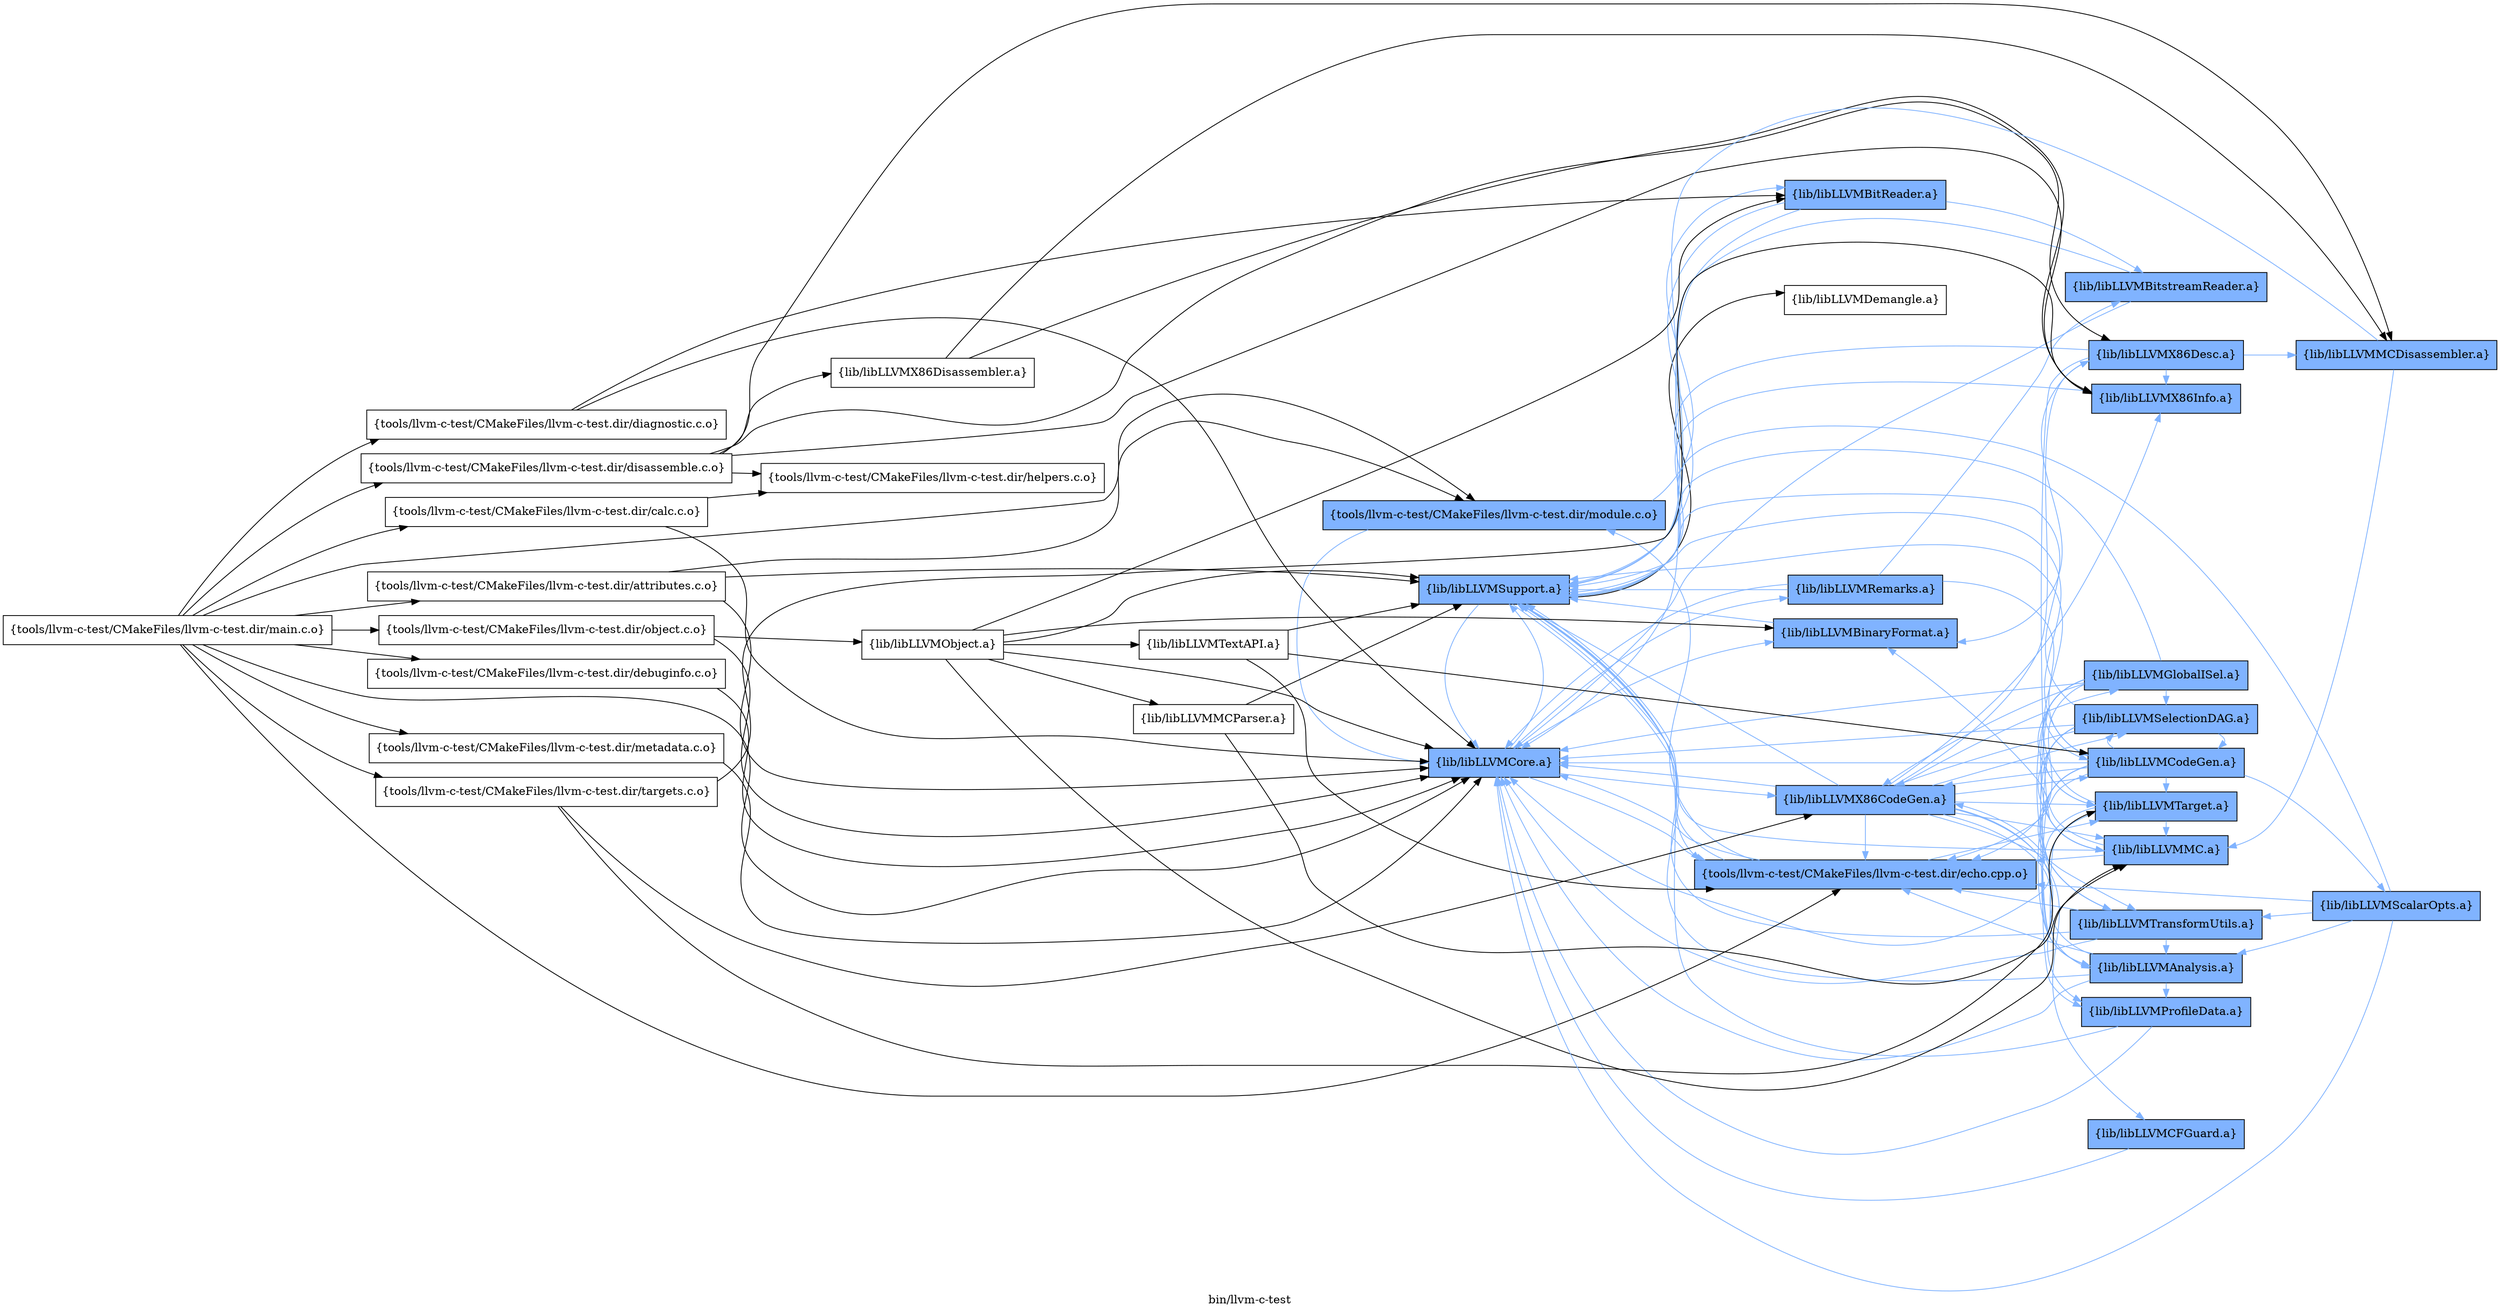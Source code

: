 digraph "bin/llvm-c-test" {
	label="bin/llvm-c-test";
	rankdir=LR;
	{ rank=same; Node0x5565948915d8;  }
	{ rank=same; Node0x55659489b3a8; Node0x556594895a48; Node0x556594897258;  }
	{ rank=same; Node0x556594895f98; Node0x55659489a4a8; Node0x556594894238; Node0x55659489bdf8; Node0x556594894a58; Node0x556594893e28;  }
	{ rank=same; Node0x55659489c2a8; Node0x556594896d08; Node0x556594890778; Node0x556594895048; Node0x55659488dfc8; Node0x556594890c78; Node0x55659489dbf8; Node0x55659489d3d8; Node0x55659489a098; Node0x556594894508; Node0x55659489cde8; Node0x5565948910d8;  }

	Node0x5565948915d8 [shape=record,shape=box,group=0,label="{tools/llvm-c-test/CMakeFiles/llvm-c-test.dir/attributes.c.o}"];
	Node0x5565948915d8 -> Node0x55659489b3a8;
	Node0x5565948915d8 -> Node0x556594895a48;
	Node0x5565948915d8 -> Node0x556594897258;
	Node0x55659489b3a8 [shape=record,shape=box,group=1,style=filled,fillcolor="0.600000 0.5 1",label="{tools/llvm-c-test/CMakeFiles/llvm-c-test.dir/module.c.o}"];
	Node0x55659489b3a8 -> Node0x556594895f98[color="0.600000 0.5 1"];
	Node0x55659489b3a8 -> Node0x556594895a48[color="0.600000 0.5 1"];
	Node0x556594895a48 [shape=record,shape=box,group=1,style=filled,fillcolor="0.600000 0.5 1",label="{lib/libLLVMCore.a}"];
	Node0x556594895a48 -> Node0x556594897258[color="0.600000 0.5 1"];
	Node0x556594895a48 -> Node0x55659489a4a8[color="0.600000 0.5 1"];
	Node0x556594895a48 -> Node0x556594894238[color="0.600000 0.5 1"];
	Node0x556594895a48 -> Node0x55659489bdf8[color="0.600000 0.5 1"];
	Node0x556594895a48 -> Node0x556594894a58[color="0.600000 0.5 1"];
	Node0x556594897258 [shape=record,shape=box,group=1,style=filled,fillcolor="0.600000 0.5 1",label="{lib/libLLVMSupport.a}"];
	Node0x556594897258 -> Node0x556594894238[color="0.600000 0.5 1"];
	Node0x556594897258 -> Node0x556594895a48[color="0.600000 0.5 1"];
	Node0x556594897258 -> Node0x556594893e28;
	Node0x556594891268 [shape=record,shape=box,group=0,label="{tools/llvm-c-test/CMakeFiles/llvm-c-test.dir/calc.c.o}"];
	Node0x556594891268 -> Node0x556594893ab8;
	Node0x556594891268 -> Node0x556594895a48;
	Node0x556594893ab8 [shape=record,shape=box,group=0,label="{tools/llvm-c-test/CMakeFiles/llvm-c-test.dir/helpers.c.o}"];
	Node0x556594890688 [shape=record,shape=box,group=0,label="{tools/llvm-c-test/CMakeFiles/llvm-c-test.dir/debuginfo.c.o}"];
	Node0x556594890688 -> Node0x556594895a48;
	Node0x5565948904a8 [shape=record,shape=box,group=0,label="{tools/llvm-c-test/CMakeFiles/llvm-c-test.dir/diagnostic.c.o}"];
	Node0x5565948904a8 -> Node0x556594895f98;
	Node0x5565948904a8 -> Node0x556594895a48;
	Node0x556594895f98 [shape=record,shape=box,group=1,style=filled,fillcolor="0.600000 0.5 1",label="{lib/libLLVMBitReader.a}"];
	Node0x556594895f98 -> Node0x556594895a48[color="0.600000 0.5 1"];
	Node0x556594895f98 -> Node0x556594897258[color="0.600000 0.5 1"];
	Node0x556594895f98 -> Node0x55659489c2a8[color="0.600000 0.5 1"];
	Node0x556594894a08 [shape=record,shape=box,group=0,label="{tools/llvm-c-test/CMakeFiles/llvm-c-test.dir/disassemble.c.o}"];
	Node0x556594894a08 -> Node0x556594893ab8;
	Node0x556594894a08 -> Node0x556594894508;
	Node0x556594894a08 -> Node0x5565948954f8;
	Node0x556594894a08 -> Node0x556594895048;
	Node0x556594894a08 -> Node0x5565948968f8;
	Node0x556594894508 [shape=record,shape=box,group=1,style=filled,fillcolor="0.600000 0.5 1",label="{lib/libLLVMX86Desc.a}"];
	Node0x556594894508 -> Node0x556594895048[color="0.600000 0.5 1"];
	Node0x556594894508 -> Node0x5565948968f8[color="0.600000 0.5 1"];
	Node0x556594894508 -> Node0x556594897258[color="0.600000 0.5 1"];
	Node0x556594894508 -> Node0x55659489a098[color="0.600000 0.5 1"];
	Node0x556594894508 -> Node0x55659489a4a8[color="0.600000 0.5 1"];
	Node0x5565948954f8 [shape=record,shape=box,group=0,label="{lib/libLLVMX86Disassembler.a}"];
	Node0x5565948954f8 -> Node0x556594895048;
	Node0x5565948954f8 -> Node0x5565948968f8;
	Node0x556594895048 [shape=record,shape=box,group=1,style=filled,fillcolor="0.600000 0.5 1",label="{lib/libLLVMX86Info.a}"];
	Node0x556594895048 -> Node0x556594897258[color="0.600000 0.5 1"];
	Node0x5565948968f8 [shape=record,shape=box,group=1,style=filled,fillcolor="0.600000 0.5 1",label="{lib/libLLVMMCDisassembler.a}"];
	Node0x5565948968f8 -> Node0x556594897258[color="0.600000 0.5 1"];
	Node0x5565948968f8 -> Node0x55659489a098[color="0.600000 0.5 1"];
	Node0x556594894238 [shape=record,shape=box,group=1,style=filled,fillcolor="0.600000 0.5 1",label="{tools/llvm-c-test/CMakeFiles/llvm-c-test.dir/echo.cpp.o}"];
	Node0x556594894238 -> Node0x55659489b3a8[color="0.600000 0.5 1"];
	Node0x556594894238 -> Node0x556594895a48[color="0.600000 0.5 1"];
	Node0x556594894238 -> Node0x556594897258[color="0.600000 0.5 1"];
	Node0x556594894238 -> Node0x556594896d08[color="0.600000 0.5 1"];
	Node0x556594896d08 [shape=record,shape=box,group=1,style=filled,fillcolor="0.600000 0.5 1",label="{lib/libLLVMTarget.a}"];
	Node0x556594896d08 -> Node0x556594895a48[color="0.600000 0.5 1"];
	Node0x556594896d08 -> Node0x556594897258[color="0.600000 0.5 1"];
	Node0x556594896d08 -> Node0x55659489dbf8[color="0.600000 0.5 1"];
	Node0x556594896d08 -> Node0x55659489a098[color="0.600000 0.5 1"];
	Node0x55659489c0c8 [shape=record,shape=box,group=0,label="{tools/llvm-c-test/CMakeFiles/llvm-c-test.dir/main.c.o}"];
	Node0x55659489c0c8 -> Node0x5565948915d8;
	Node0x55659489c0c8 -> Node0x556594891268;
	Node0x55659489c0c8 -> Node0x556594890688;
	Node0x55659489c0c8 -> Node0x5565948904a8;
	Node0x55659489c0c8 -> Node0x556594894a08;
	Node0x55659489c0c8 -> Node0x556594894238;
	Node0x55659489c0c8 -> Node0x55659489b3a8;
	Node0x55659489c0c8 -> Node0x55659489a7c8;
	Node0x55659489c0c8 -> Node0x55659489adb8;
	Node0x55659489c0c8 -> Node0x55659489a138;
	Node0x55659489c0c8 -> Node0x556594895a48;
	Node0x55659489a7c8 [shape=record,shape=box,group=0,label="{tools/llvm-c-test/CMakeFiles/llvm-c-test.dir/metadata.c.o}"];
	Node0x55659489a7c8 -> Node0x556594895a48;
	Node0x55659489adb8 [shape=record,shape=box,group=0,label="{tools/llvm-c-test/CMakeFiles/llvm-c-test.dir/object.c.o}"];
	Node0x55659489adb8 -> Node0x556594895a48;
	Node0x55659489adb8 -> Node0x556594896308;
	Node0x55659489a138 [shape=record,shape=box,group=0,label="{tools/llvm-c-test/CMakeFiles/llvm-c-test.dir/targets.c.o}"];
	Node0x55659489a138 -> Node0x556594894a58;
	Node0x55659489a138 -> Node0x556594895048;
	Node0x55659489a138 -> Node0x556594896d08;
	Node0x556594896308 [shape=record,shape=box,group=0,label="{lib/libLLVMObject.a}"];
	Node0x556594896308 -> Node0x556594897258;
	Node0x556594896308 -> Node0x55659489a4a8;
	Node0x556594896308 -> Node0x55659489a098;
	Node0x556594896308 -> Node0x556594895f98;
	Node0x556594896308 -> Node0x556594895a48;
	Node0x556594896308 -> Node0x55659489eb98;
	Node0x556594896308 -> Node0x55659489c7f8;
	Node0x556594894a58 [shape=record,shape=box,group=1,style=filled,fillcolor="0.600000 0.5 1",label="{lib/libLLVMX86CodeGen.a}"];
	Node0x556594894a58 -> Node0x556594895a48[color="0.600000 0.5 1"];
	Node0x556594894a58 -> Node0x556594895048[color="0.600000 0.5 1"];
	Node0x556594894a58 -> Node0x556594897258[color="0.600000 0.5 1"];
	Node0x556594894a58 -> Node0x556594896d08[color="0.600000 0.5 1"];
	Node0x556594894a58 -> Node0x55659488dfc8[color="0.600000 0.5 1"];
	Node0x556594894a58 -> Node0x556594890c78[color="0.600000 0.5 1"];
	Node0x556594894a58 -> Node0x556594890778[color="0.600000 0.5 1"];
	Node0x556594894a58 -> Node0x55659489dbf8[color="0.600000 0.5 1"];
	Node0x556594894a58 -> Node0x55659489d3d8[color="0.600000 0.5 1"];
	Node0x556594894a58 -> Node0x55659489a098[color="0.600000 0.5 1"];
	Node0x556594894a58 -> Node0x556594894508[color="0.600000 0.5 1"];
	Node0x556594894a58 -> Node0x556594894238[color="0.600000 0.5 1"];
	Node0x556594894a58 -> Node0x55659489cde8[color="0.600000 0.5 1"];
	Node0x556594894a58 -> Node0x5565948910d8[color="0.600000 0.5 1"];
	Node0x55659488dfc8 [shape=record,shape=box,group=1,style=filled,fillcolor="0.600000 0.5 1",label="{lib/libLLVMGlobalISel.a}"];
	Node0x55659488dfc8 -> Node0x556594895a48[color="0.600000 0.5 1"];
	Node0x55659488dfc8 -> Node0x556594897258[color="0.600000 0.5 1"];
	Node0x55659488dfc8 -> Node0x556594890778[color="0.600000 0.5 1"];
	Node0x55659488dfc8 -> Node0x556594896d08[color="0.600000 0.5 1"];
	Node0x55659488dfc8 -> Node0x556594890c78[color="0.600000 0.5 1"];
	Node0x55659488dfc8 -> Node0x55659489dbf8[color="0.600000 0.5 1"];
	Node0x55659488dfc8 -> Node0x55659489a098[color="0.600000 0.5 1"];
	Node0x55659488dfc8 -> Node0x556594894a58[color="0.600000 0.5 1"];
	Node0x55659488dfc8 -> Node0x556594894238[color="0.600000 0.5 1"];
	Node0x55659488dfc8 -> Node0x5565948910d8[color="0.600000 0.5 1"];
	Node0x556594890c78 [shape=record,shape=box,group=1,style=filled,fillcolor="0.600000 0.5 1",label="{lib/libLLVMSelectionDAG.a}"];
	Node0x556594890c78 -> Node0x556594895a48[color="0.600000 0.5 1"];
	Node0x556594890c78 -> Node0x556594897258[color="0.600000 0.5 1"];
	Node0x556594890c78 -> Node0x556594890778[color="0.600000 0.5 1"];
	Node0x556594890c78 -> Node0x55659489dbf8[color="0.600000 0.5 1"];
	Node0x556594890c78 -> Node0x55659489a098[color="0.600000 0.5 1"];
	Node0x556594890c78 -> Node0x556594896d08[color="0.600000 0.5 1"];
	Node0x556594890c78 -> Node0x5565948910d8[color="0.600000 0.5 1"];
	Node0x556594890c78 -> Node0x556594894a58[color="0.600000 0.5 1"];
	Node0x556594890778 [shape=record,shape=box,group=1,style=filled,fillcolor="0.600000 0.5 1",label="{lib/libLLVMCodeGen.a}"];
	Node0x556594890778 -> Node0x556594895a48[color="0.600000 0.5 1"];
	Node0x556594890778 -> Node0x556594897258[color="0.600000 0.5 1"];
	Node0x556594890778 -> Node0x55659489dbf8[color="0.600000 0.5 1"];
	Node0x556594890778 -> Node0x556594894a58[color="0.600000 0.5 1"];
	Node0x556594890778 -> Node0x55659489a098[color="0.600000 0.5 1"];
	Node0x556594890778 -> Node0x5565948910d8[color="0.600000 0.5 1"];
	Node0x556594890778 -> Node0x556594896d08[color="0.600000 0.5 1"];
	Node0x556594890778 -> Node0x556594894238[color="0.600000 0.5 1"];
	Node0x556594890778 -> Node0x556594890c78[color="0.600000 0.5 1"];
	Node0x556594890778 -> Node0x55659489cde8[color="0.600000 0.5 1"];
	Node0x556594890778 -> Node0x5565948920c8[color="0.600000 0.5 1"];
	Node0x55659489dbf8 [shape=record,shape=box,group=1,style=filled,fillcolor="0.600000 0.5 1",label="{lib/libLLVMAnalysis.a}"];
	Node0x55659489dbf8 -> Node0x556594895a48[color="0.600000 0.5 1"];
	Node0x55659489dbf8 -> Node0x556594894a58[color="0.600000 0.5 1"];
	Node0x55659489dbf8 -> Node0x556594897258[color="0.600000 0.5 1"];
	Node0x55659489dbf8 -> Node0x556594894238[color="0.600000 0.5 1"];
	Node0x55659489dbf8 -> Node0x55659489cde8[color="0.600000 0.5 1"];
	Node0x55659489d3d8 [shape=record,shape=box,group=1,style=filled,fillcolor="0.600000 0.5 1",label="{lib/libLLVMCFGuard.a}"];
	Node0x55659489d3d8 -> Node0x556594895a48[color="0.600000 0.5 1"];
	Node0x55659489a098 [shape=record,shape=box,group=1,style=filled,fillcolor="0.600000 0.5 1",label="{lib/libLLVMMC.a}"];
	Node0x55659489a098 -> Node0x556594897258[color="0.600000 0.5 1"];
	Node0x55659489a098 -> Node0x55659489a4a8[color="0.600000 0.5 1"];
	Node0x55659489a098 -> Node0x556594894238[color="0.600000 0.5 1"];
	Node0x55659489cde8 [shape=record,shape=box,group=1,style=filled,fillcolor="0.600000 0.5 1",label="{lib/libLLVMProfileData.a}"];
	Node0x55659489cde8 -> Node0x556594895a48[color="0.600000 0.5 1"];
	Node0x55659489cde8 -> Node0x556594897258[color="0.600000 0.5 1"];
	Node0x5565948910d8 [shape=record,shape=box,group=1,style=filled,fillcolor="0.600000 0.5 1",label="{lib/libLLVMTransformUtils.a}"];
	Node0x5565948910d8 -> Node0x556594894238[color="0.600000 0.5 1"];
	Node0x5565948910d8 -> Node0x556594895a48[color="0.600000 0.5 1"];
	Node0x5565948910d8 -> Node0x556594897258[color="0.600000 0.5 1"];
	Node0x5565948910d8 -> Node0x55659489dbf8[color="0.600000 0.5 1"];
	Node0x55659489a4a8 [shape=record,shape=box,group=1,style=filled,fillcolor="0.600000 0.5 1",label="{lib/libLLVMBinaryFormat.a}"];
	Node0x55659489a4a8 -> Node0x556594897258[color="0.600000 0.5 1"];
	Node0x55659489c2a8 [shape=record,shape=box,group=1,style=filled,fillcolor="0.600000 0.5 1",label="{lib/libLLVMBitstreamReader.a}"];
	Node0x55659489c2a8 -> Node0x556594895a48[color="0.600000 0.5 1"];
	Node0x55659489c2a8 -> Node0x556594897258[color="0.600000 0.5 1"];
	Node0x55659489bdf8 [shape=record,shape=box,group=1,style=filled,fillcolor="0.600000 0.5 1",label="{lib/libLLVMRemarks.a}"];
	Node0x55659489bdf8 -> Node0x556594897258[color="0.600000 0.5 1"];
	Node0x55659489bdf8 -> Node0x556594895a48[color="0.600000 0.5 1"];
	Node0x55659489bdf8 -> Node0x55659489c2a8[color="0.600000 0.5 1"];
	Node0x55659489bdf8 -> Node0x556594890778[color="0.600000 0.5 1"];
	Node0x55659489eb98 [shape=record,shape=box,group=0,label="{lib/libLLVMMCParser.a}"];
	Node0x55659489eb98 -> Node0x556594897258;
	Node0x55659489eb98 -> Node0x55659489a098;
	Node0x55659489c7f8 [shape=record,shape=box,group=0,label="{lib/libLLVMTextAPI.a}"];
	Node0x55659489c7f8 -> Node0x556594897258;
	Node0x55659489c7f8 -> Node0x556594890778;
	Node0x55659489c7f8 -> Node0x556594894238;
	Node0x5565948920c8 [shape=record,shape=box,group=1,style=filled,fillcolor="0.600000 0.5 1",label="{lib/libLLVMScalarOpts.a}"];
	Node0x5565948920c8 -> Node0x556594895a48[color="0.600000 0.5 1"];
	Node0x5565948920c8 -> Node0x556594897258[color="0.600000 0.5 1"];
	Node0x5565948920c8 -> Node0x5565948910d8[color="0.600000 0.5 1"];
	Node0x5565948920c8 -> Node0x55659489dbf8[color="0.600000 0.5 1"];
	Node0x5565948920c8 -> Node0x556594894238[color="0.600000 0.5 1"];
	Node0x556594893e28 [shape=record,shape=box,group=0,label="{lib/libLLVMDemangle.a}"];
}
